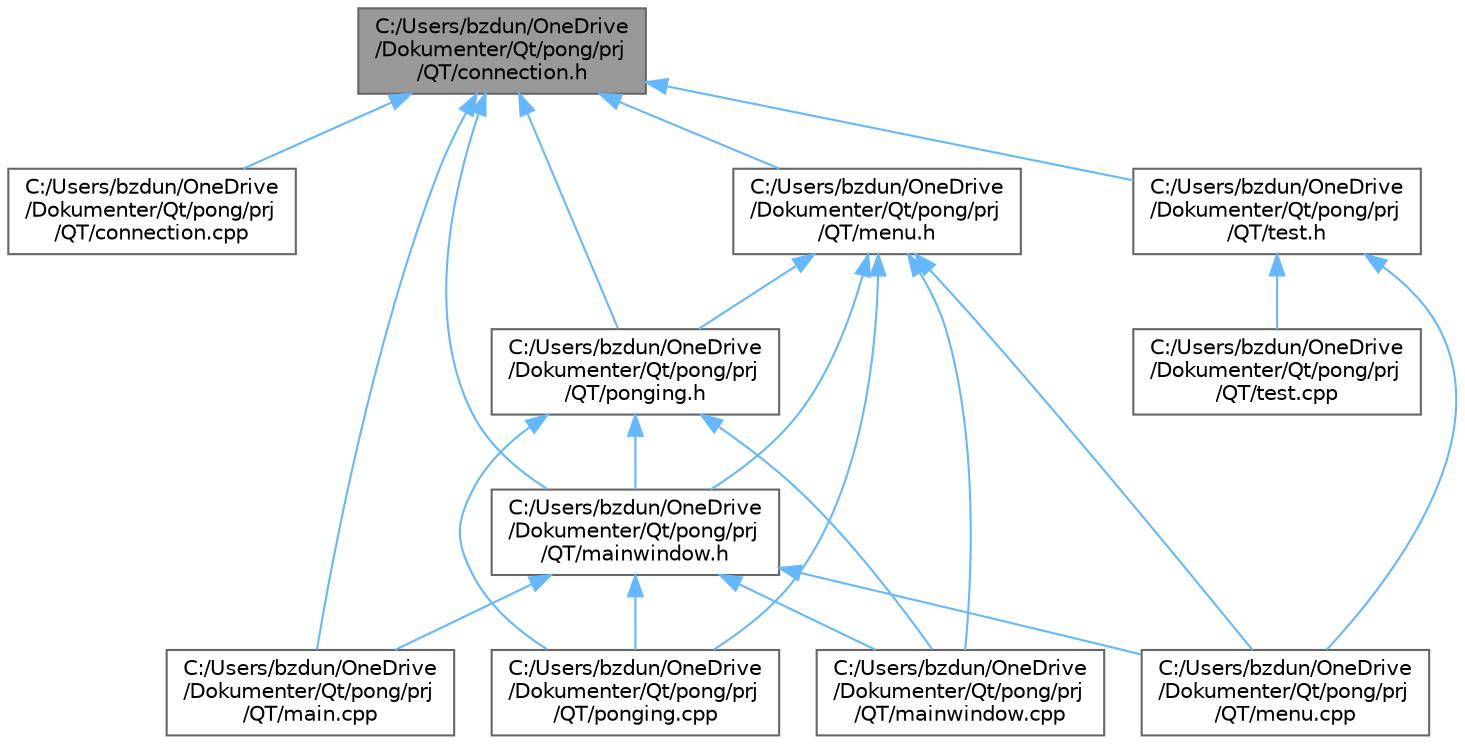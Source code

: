 digraph "C:/Users/bzdun/OneDrive/Dokumenter/Qt/pong/prj/QT/connection.h"
{
 // LATEX_PDF_SIZE
  bgcolor="transparent";
  edge [fontname=Helvetica,fontsize=10,labelfontname=Helvetica,labelfontsize=10];
  node [fontname=Helvetica,fontsize=10,shape=box,height=0.2,width=0.4];
  Node1 [id="Node000001",label="C:/Users/bzdun/OneDrive\l/Dokumenter/Qt/pong/prj\l/QT/connection.h",height=0.2,width=0.4,color="gray40", fillcolor="grey60", style="filled", fontcolor="black",tooltip="Definicja metody klasy connection."];
  Node1 -> Node2 [id="edge1_Node000001_Node000002",dir="back",color="steelblue1",style="solid",tooltip=" "];
  Node2 [id="Node000002",label="C:/Users/bzdun/OneDrive\l/Dokumenter/Qt/pong/prj\l/QT/connection.cpp",height=0.2,width=0.4,color="grey40", fillcolor="white", style="filled",URL="$connection_8cpp.html",tooltip="Definicja metody klasy connection."];
  Node1 -> Node3 [id="edge2_Node000001_Node000003",dir="back",color="steelblue1",style="solid",tooltip=" "];
  Node3 [id="Node000003",label="C:/Users/bzdun/OneDrive\l/Dokumenter/Qt/pong/prj\l/QT/main.cpp",height=0.2,width=0.4,color="grey40", fillcolor="white", style="filled",URL="$main_8cpp.html",tooltip="Plik main.cpp."];
  Node1 -> Node4 [id="edge3_Node000001_Node000004",dir="back",color="steelblue1",style="solid",tooltip=" "];
  Node4 [id="Node000004",label="C:/Users/bzdun/OneDrive\l/Dokumenter/Qt/pong/prj\l/QT/mainwindow.h",height=0.2,width=0.4,color="grey40", fillcolor="white", style="filled",URL="$mainwindow_8h.html",tooltip="Definicja metody klasy MainWindow."];
  Node4 -> Node3 [id="edge4_Node000004_Node000003",dir="back",color="steelblue1",style="solid",tooltip=" "];
  Node4 -> Node5 [id="edge5_Node000004_Node000005",dir="back",color="steelblue1",style="solid",tooltip=" "];
  Node5 [id="Node000005",label="C:/Users/bzdun/OneDrive\l/Dokumenter/Qt/pong/prj\l/QT/mainwindow.cpp",height=0.2,width=0.4,color="grey40", fillcolor="white", style="filled",URL="$mainwindow_8cpp.html",tooltip="Definicja metody klasy MainWindow."];
  Node4 -> Node6 [id="edge6_Node000004_Node000006",dir="back",color="steelblue1",style="solid",tooltip=" "];
  Node6 [id="Node000006",label="C:/Users/bzdun/OneDrive\l/Dokumenter/Qt/pong/prj\l/QT/menu.cpp",height=0.2,width=0.4,color="grey40", fillcolor="white", style="filled",URL="$menu_8cpp.html",tooltip="Definicja metody klasy menu."];
  Node4 -> Node7 [id="edge7_Node000004_Node000007",dir="back",color="steelblue1",style="solid",tooltip=" "];
  Node7 [id="Node000007",label="C:/Users/bzdun/OneDrive\l/Dokumenter/Qt/pong/prj\l/QT/ponging.cpp",height=0.2,width=0.4,color="grey40", fillcolor="white", style="filled",URL="$ponging_8cpp.html",tooltip="Definicja metody klasy PongWidget."];
  Node1 -> Node8 [id="edge8_Node000001_Node000008",dir="back",color="steelblue1",style="solid",tooltip=" "];
  Node8 [id="Node000008",label="C:/Users/bzdun/OneDrive\l/Dokumenter/Qt/pong/prj\l/QT/menu.h",height=0.2,width=0.4,color="grey40", fillcolor="white", style="filled",URL="$menu_8h.html",tooltip="Definicja metody klasy menu."];
  Node8 -> Node5 [id="edge9_Node000008_Node000005",dir="back",color="steelblue1",style="solid",tooltip=" "];
  Node8 -> Node4 [id="edge10_Node000008_Node000004",dir="back",color="steelblue1",style="solid",tooltip=" "];
  Node8 -> Node6 [id="edge11_Node000008_Node000006",dir="back",color="steelblue1",style="solid",tooltip=" "];
  Node8 -> Node7 [id="edge12_Node000008_Node000007",dir="back",color="steelblue1",style="solid",tooltip=" "];
  Node8 -> Node9 [id="edge13_Node000008_Node000009",dir="back",color="steelblue1",style="solid",tooltip=" "];
  Node9 [id="Node000009",label="C:/Users/bzdun/OneDrive\l/Dokumenter/Qt/pong/prj\l/QT/ponging.h",height=0.2,width=0.4,color="grey40", fillcolor="white", style="filled",URL="$ponging_8h.html",tooltip="Definicja metody klasy PongWidget."];
  Node9 -> Node5 [id="edge14_Node000009_Node000005",dir="back",color="steelblue1",style="solid",tooltip=" "];
  Node9 -> Node4 [id="edge15_Node000009_Node000004",dir="back",color="steelblue1",style="solid",tooltip=" "];
  Node9 -> Node7 [id="edge16_Node000009_Node000007",dir="back",color="steelblue1",style="solid",tooltip=" "];
  Node1 -> Node9 [id="edge17_Node000001_Node000009",dir="back",color="steelblue1",style="solid",tooltip=" "];
  Node1 -> Node10 [id="edge18_Node000001_Node000010",dir="back",color="steelblue1",style="solid",tooltip=" "];
  Node10 [id="Node000010",label="C:/Users/bzdun/OneDrive\l/Dokumenter/Qt/pong/prj\l/QT/test.h",height=0.2,width=0.4,color="grey40", fillcolor="white", style="filled",URL="$test_8h.html",tooltip="Definicja metody klasy test."];
  Node10 -> Node6 [id="edge19_Node000010_Node000006",dir="back",color="steelblue1",style="solid",tooltip=" "];
  Node10 -> Node11 [id="edge20_Node000010_Node000011",dir="back",color="steelblue1",style="solid",tooltip=" "];
  Node11 [id="Node000011",label="C:/Users/bzdun/OneDrive\l/Dokumenter/Qt/pong/prj\l/QT/test.cpp",height=0.2,width=0.4,color="grey40", fillcolor="white", style="filled",URL="$test_8cpp.html",tooltip="Definicja metody klasy test."];
}
